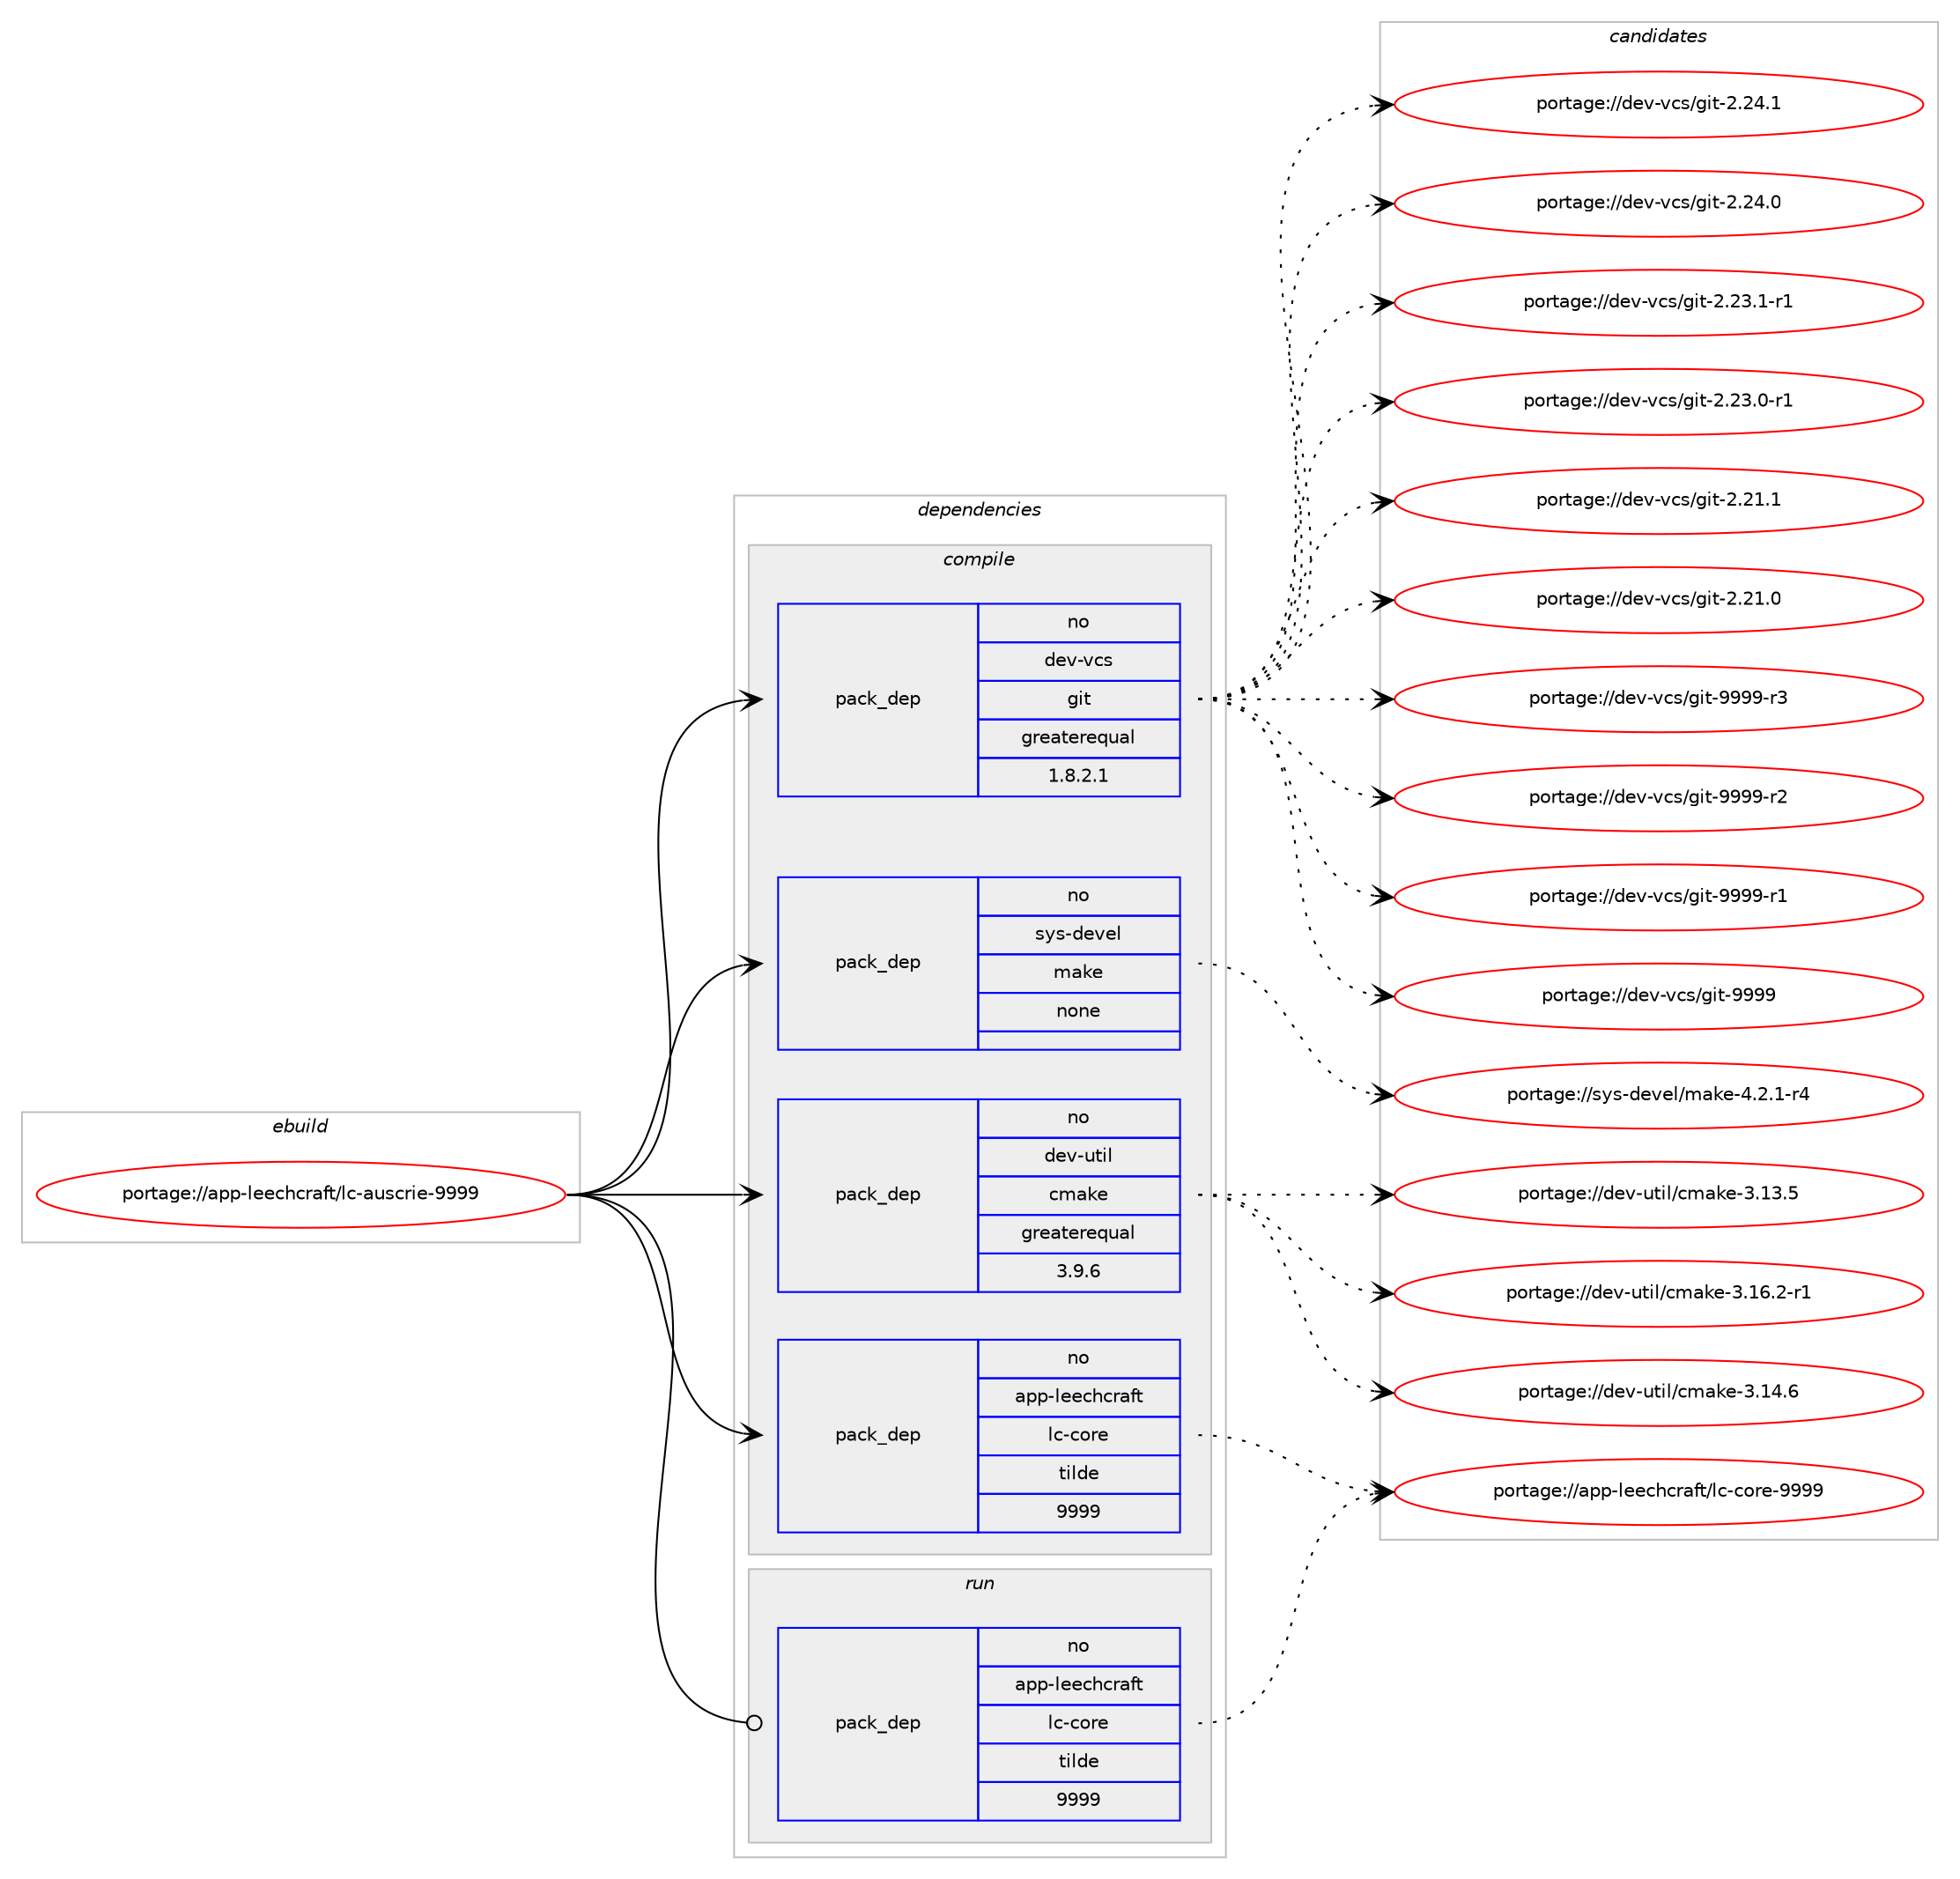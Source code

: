 digraph prolog {

# *************
# Graph options
# *************

newrank=true;
concentrate=true;
compound=true;
graph [rankdir=LR,fontname=Helvetica,fontsize=10,ranksep=1.5];#, ranksep=2.5, nodesep=0.2];
edge  [arrowhead=vee];
node  [fontname=Helvetica,fontsize=10];

# **********
# The ebuild
# **********

subgraph cluster_leftcol {
color=gray;
rank=same;
label=<<i>ebuild</i>>;
id [label="portage://app-leechcraft/lc-auscrie-9999", color=red, width=4, href="../app-leechcraft/lc-auscrie-9999.svg"];
}

# ****************
# The dependencies
# ****************

subgraph cluster_midcol {
color=gray;
label=<<i>dependencies</i>>;
subgraph cluster_compile {
fillcolor="#eeeeee";
style=filled;
label=<<i>compile</i>>;
subgraph pack463481 {
dependency616083 [label=<<TABLE BORDER="0" CELLBORDER="1" CELLSPACING="0" CELLPADDING="4" WIDTH="220"><TR><TD ROWSPAN="6" CELLPADDING="30">pack_dep</TD></TR><TR><TD WIDTH="110">no</TD></TR><TR><TD>app-leechcraft</TD></TR><TR><TD>lc-core</TD></TR><TR><TD>tilde</TD></TR><TR><TD>9999</TD></TR></TABLE>>, shape=none, color=blue];
}
id:e -> dependency616083:w [weight=20,style="solid",arrowhead="vee"];
subgraph pack463482 {
dependency616084 [label=<<TABLE BORDER="0" CELLBORDER="1" CELLSPACING="0" CELLPADDING="4" WIDTH="220"><TR><TD ROWSPAN="6" CELLPADDING="30">pack_dep</TD></TR><TR><TD WIDTH="110">no</TD></TR><TR><TD>dev-util</TD></TR><TR><TD>cmake</TD></TR><TR><TD>greaterequal</TD></TR><TR><TD>3.9.6</TD></TR></TABLE>>, shape=none, color=blue];
}
id:e -> dependency616084:w [weight=20,style="solid",arrowhead="vee"];
subgraph pack463483 {
dependency616085 [label=<<TABLE BORDER="0" CELLBORDER="1" CELLSPACING="0" CELLPADDING="4" WIDTH="220"><TR><TD ROWSPAN="6" CELLPADDING="30">pack_dep</TD></TR><TR><TD WIDTH="110">no</TD></TR><TR><TD>dev-vcs</TD></TR><TR><TD>git</TD></TR><TR><TD>greaterequal</TD></TR><TR><TD>1.8.2.1</TD></TR></TABLE>>, shape=none, color=blue];
}
id:e -> dependency616085:w [weight=20,style="solid",arrowhead="vee"];
subgraph pack463484 {
dependency616086 [label=<<TABLE BORDER="0" CELLBORDER="1" CELLSPACING="0" CELLPADDING="4" WIDTH="220"><TR><TD ROWSPAN="6" CELLPADDING="30">pack_dep</TD></TR><TR><TD WIDTH="110">no</TD></TR><TR><TD>sys-devel</TD></TR><TR><TD>make</TD></TR><TR><TD>none</TD></TR><TR><TD></TD></TR></TABLE>>, shape=none, color=blue];
}
id:e -> dependency616086:w [weight=20,style="solid",arrowhead="vee"];
}
subgraph cluster_compileandrun {
fillcolor="#eeeeee";
style=filled;
label=<<i>compile and run</i>>;
}
subgraph cluster_run {
fillcolor="#eeeeee";
style=filled;
label=<<i>run</i>>;
subgraph pack463485 {
dependency616087 [label=<<TABLE BORDER="0" CELLBORDER="1" CELLSPACING="0" CELLPADDING="4" WIDTH="220"><TR><TD ROWSPAN="6" CELLPADDING="30">pack_dep</TD></TR><TR><TD WIDTH="110">no</TD></TR><TR><TD>app-leechcraft</TD></TR><TR><TD>lc-core</TD></TR><TR><TD>tilde</TD></TR><TR><TD>9999</TD></TR></TABLE>>, shape=none, color=blue];
}
id:e -> dependency616087:w [weight=20,style="solid",arrowhead="odot"];
}
}

# **************
# The candidates
# **************

subgraph cluster_choices {
rank=same;
color=gray;
label=<<i>candidates</i>>;

subgraph choice463481 {
color=black;
nodesep=1;
choice9711211245108101101991049911497102116471089945991111141014557575757 [label="portage://app-leechcraft/lc-core-9999", color=red, width=4,href="../app-leechcraft/lc-core-9999.svg"];
dependency616083:e -> choice9711211245108101101991049911497102116471089945991111141014557575757:w [style=dotted,weight="100"];
}
subgraph choice463482 {
color=black;
nodesep=1;
choice10010111845117116105108479910997107101455146495446504511449 [label="portage://dev-util/cmake-3.16.2-r1", color=red, width=4,href="../dev-util/cmake-3.16.2-r1.svg"];
choice1001011184511711610510847991099710710145514649524654 [label="portage://dev-util/cmake-3.14.6", color=red, width=4,href="../dev-util/cmake-3.14.6.svg"];
choice1001011184511711610510847991099710710145514649514653 [label="portage://dev-util/cmake-3.13.5", color=red, width=4,href="../dev-util/cmake-3.13.5.svg"];
dependency616084:e -> choice10010111845117116105108479910997107101455146495446504511449:w [style=dotted,weight="100"];
dependency616084:e -> choice1001011184511711610510847991099710710145514649524654:w [style=dotted,weight="100"];
dependency616084:e -> choice1001011184511711610510847991099710710145514649514653:w [style=dotted,weight="100"];
}
subgraph choice463483 {
color=black;
nodesep=1;
choice10010111845118991154710310511645575757574511451 [label="portage://dev-vcs/git-9999-r3", color=red, width=4,href="../dev-vcs/git-9999-r3.svg"];
choice10010111845118991154710310511645575757574511450 [label="portage://dev-vcs/git-9999-r2", color=red, width=4,href="../dev-vcs/git-9999-r2.svg"];
choice10010111845118991154710310511645575757574511449 [label="portage://dev-vcs/git-9999-r1", color=red, width=4,href="../dev-vcs/git-9999-r1.svg"];
choice1001011184511899115471031051164557575757 [label="portage://dev-vcs/git-9999", color=red, width=4,href="../dev-vcs/git-9999.svg"];
choice10010111845118991154710310511645504650524649 [label="portage://dev-vcs/git-2.24.1", color=red, width=4,href="../dev-vcs/git-2.24.1.svg"];
choice10010111845118991154710310511645504650524648 [label="portage://dev-vcs/git-2.24.0", color=red, width=4,href="../dev-vcs/git-2.24.0.svg"];
choice100101118451189911547103105116455046505146494511449 [label="portage://dev-vcs/git-2.23.1-r1", color=red, width=4,href="../dev-vcs/git-2.23.1-r1.svg"];
choice100101118451189911547103105116455046505146484511449 [label="portage://dev-vcs/git-2.23.0-r1", color=red, width=4,href="../dev-vcs/git-2.23.0-r1.svg"];
choice10010111845118991154710310511645504650494649 [label="portage://dev-vcs/git-2.21.1", color=red, width=4,href="../dev-vcs/git-2.21.1.svg"];
choice10010111845118991154710310511645504650494648 [label="portage://dev-vcs/git-2.21.0", color=red, width=4,href="../dev-vcs/git-2.21.0.svg"];
dependency616085:e -> choice10010111845118991154710310511645575757574511451:w [style=dotted,weight="100"];
dependency616085:e -> choice10010111845118991154710310511645575757574511450:w [style=dotted,weight="100"];
dependency616085:e -> choice10010111845118991154710310511645575757574511449:w [style=dotted,weight="100"];
dependency616085:e -> choice1001011184511899115471031051164557575757:w [style=dotted,weight="100"];
dependency616085:e -> choice10010111845118991154710310511645504650524649:w [style=dotted,weight="100"];
dependency616085:e -> choice10010111845118991154710310511645504650524648:w [style=dotted,weight="100"];
dependency616085:e -> choice100101118451189911547103105116455046505146494511449:w [style=dotted,weight="100"];
dependency616085:e -> choice100101118451189911547103105116455046505146484511449:w [style=dotted,weight="100"];
dependency616085:e -> choice10010111845118991154710310511645504650494649:w [style=dotted,weight="100"];
dependency616085:e -> choice10010111845118991154710310511645504650494648:w [style=dotted,weight="100"];
}
subgraph choice463484 {
color=black;
nodesep=1;
choice1151211154510010111810110847109971071014552465046494511452 [label="portage://sys-devel/make-4.2.1-r4", color=red, width=4,href="../sys-devel/make-4.2.1-r4.svg"];
dependency616086:e -> choice1151211154510010111810110847109971071014552465046494511452:w [style=dotted,weight="100"];
}
subgraph choice463485 {
color=black;
nodesep=1;
choice9711211245108101101991049911497102116471089945991111141014557575757 [label="portage://app-leechcraft/lc-core-9999", color=red, width=4,href="../app-leechcraft/lc-core-9999.svg"];
dependency616087:e -> choice9711211245108101101991049911497102116471089945991111141014557575757:w [style=dotted,weight="100"];
}
}

}
